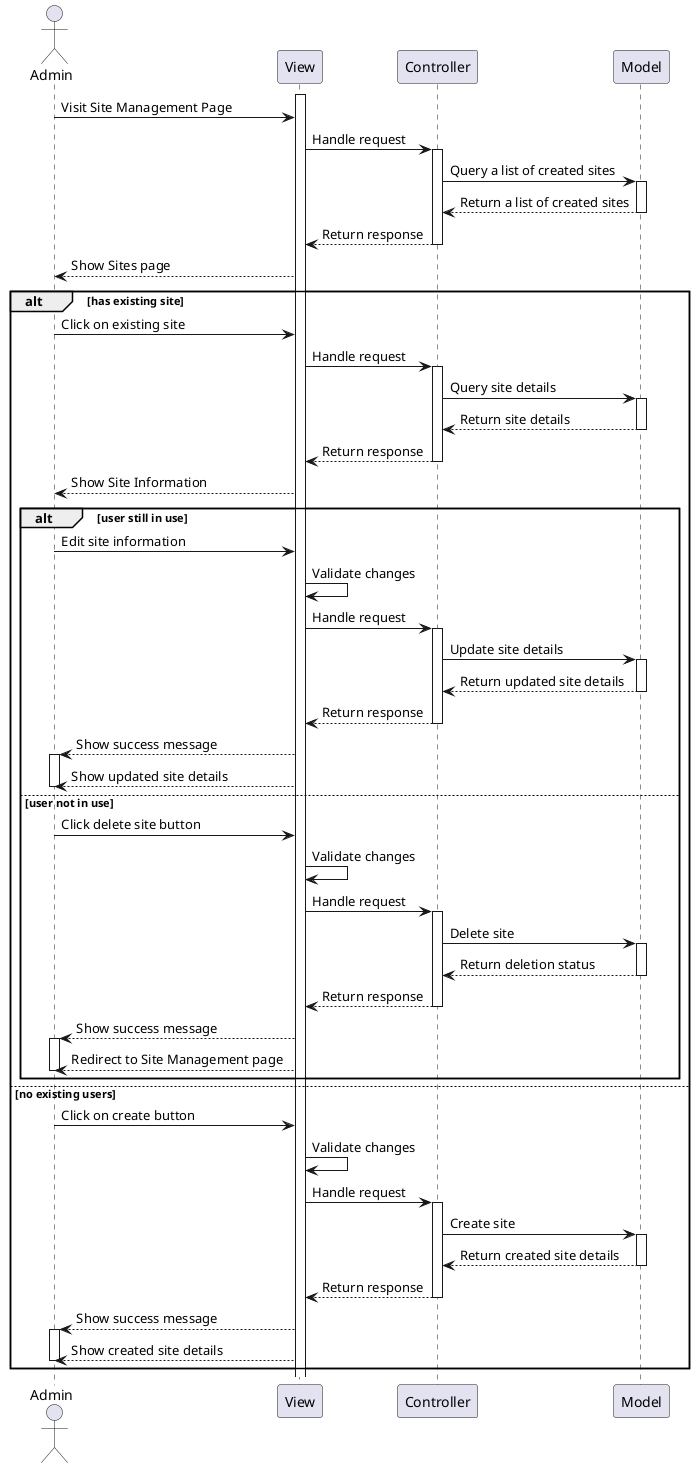 @startuml

actor Admin as admin
participant View as view
participant Controller as controller
participant Model as model

activate view

admin -> view: Visit Site Management Page

view -> controller: Handle request
activate controller

controller -> model: Query a list of created sites
activate model
model --> controller: Return a list of created sites
deactivate model
controller --> view: Return response
deactivate controller

view --> admin: Show Sites page

alt has existing site

admin -> view: Click on existing site
view -> controller: Handle request
activate controller

controller -> model: Query site details
activate model
model --> controller: Return site details
deactivate model
controller --> view: Return response
deactivate controller
view --> admin: Show Site Information

alt user still in use
    admin -> view: Edit site information
    view -> view: Validate changes
    view -> controller: Handle request
    activate controller
    controller -> model: Update site details
    activate model
    model --> controller : Return updated site details
    deactivate model
    controller --> view : Return response
    deactivate controller
    view --> admin : Show success message
    activate admin
    view --> admin : Show updated site details
     deactivate admin
    else user not in use
        admin -> view : Click delete site button
        view -> view : Validate changes
        view -> controller : Handle request
        activate controller
        controller -> model : Delete site
        activate model
        model --> controller : Return deletion status
        deactivate model
        controller --> view : Return response
        deactivate controller
        view --> admin : Show success message
        activate admin
        view --> admin : Redirect to Site Management page
        deactivate admin
    end
else no existing users
    admin -> view : Click on create button
    view -> view : Validate changes
    view -> controller : Handle request
    activate controller
    controller -> model : Create site
    activate model
    model --> controller : Return created site details
    deactivate model
    controller --> view : Return response
    deactivate controller

    view --> admin : Show success message
    activate admin
    view --> admin : Show created site details
    deactivate admin
end
@enduml
